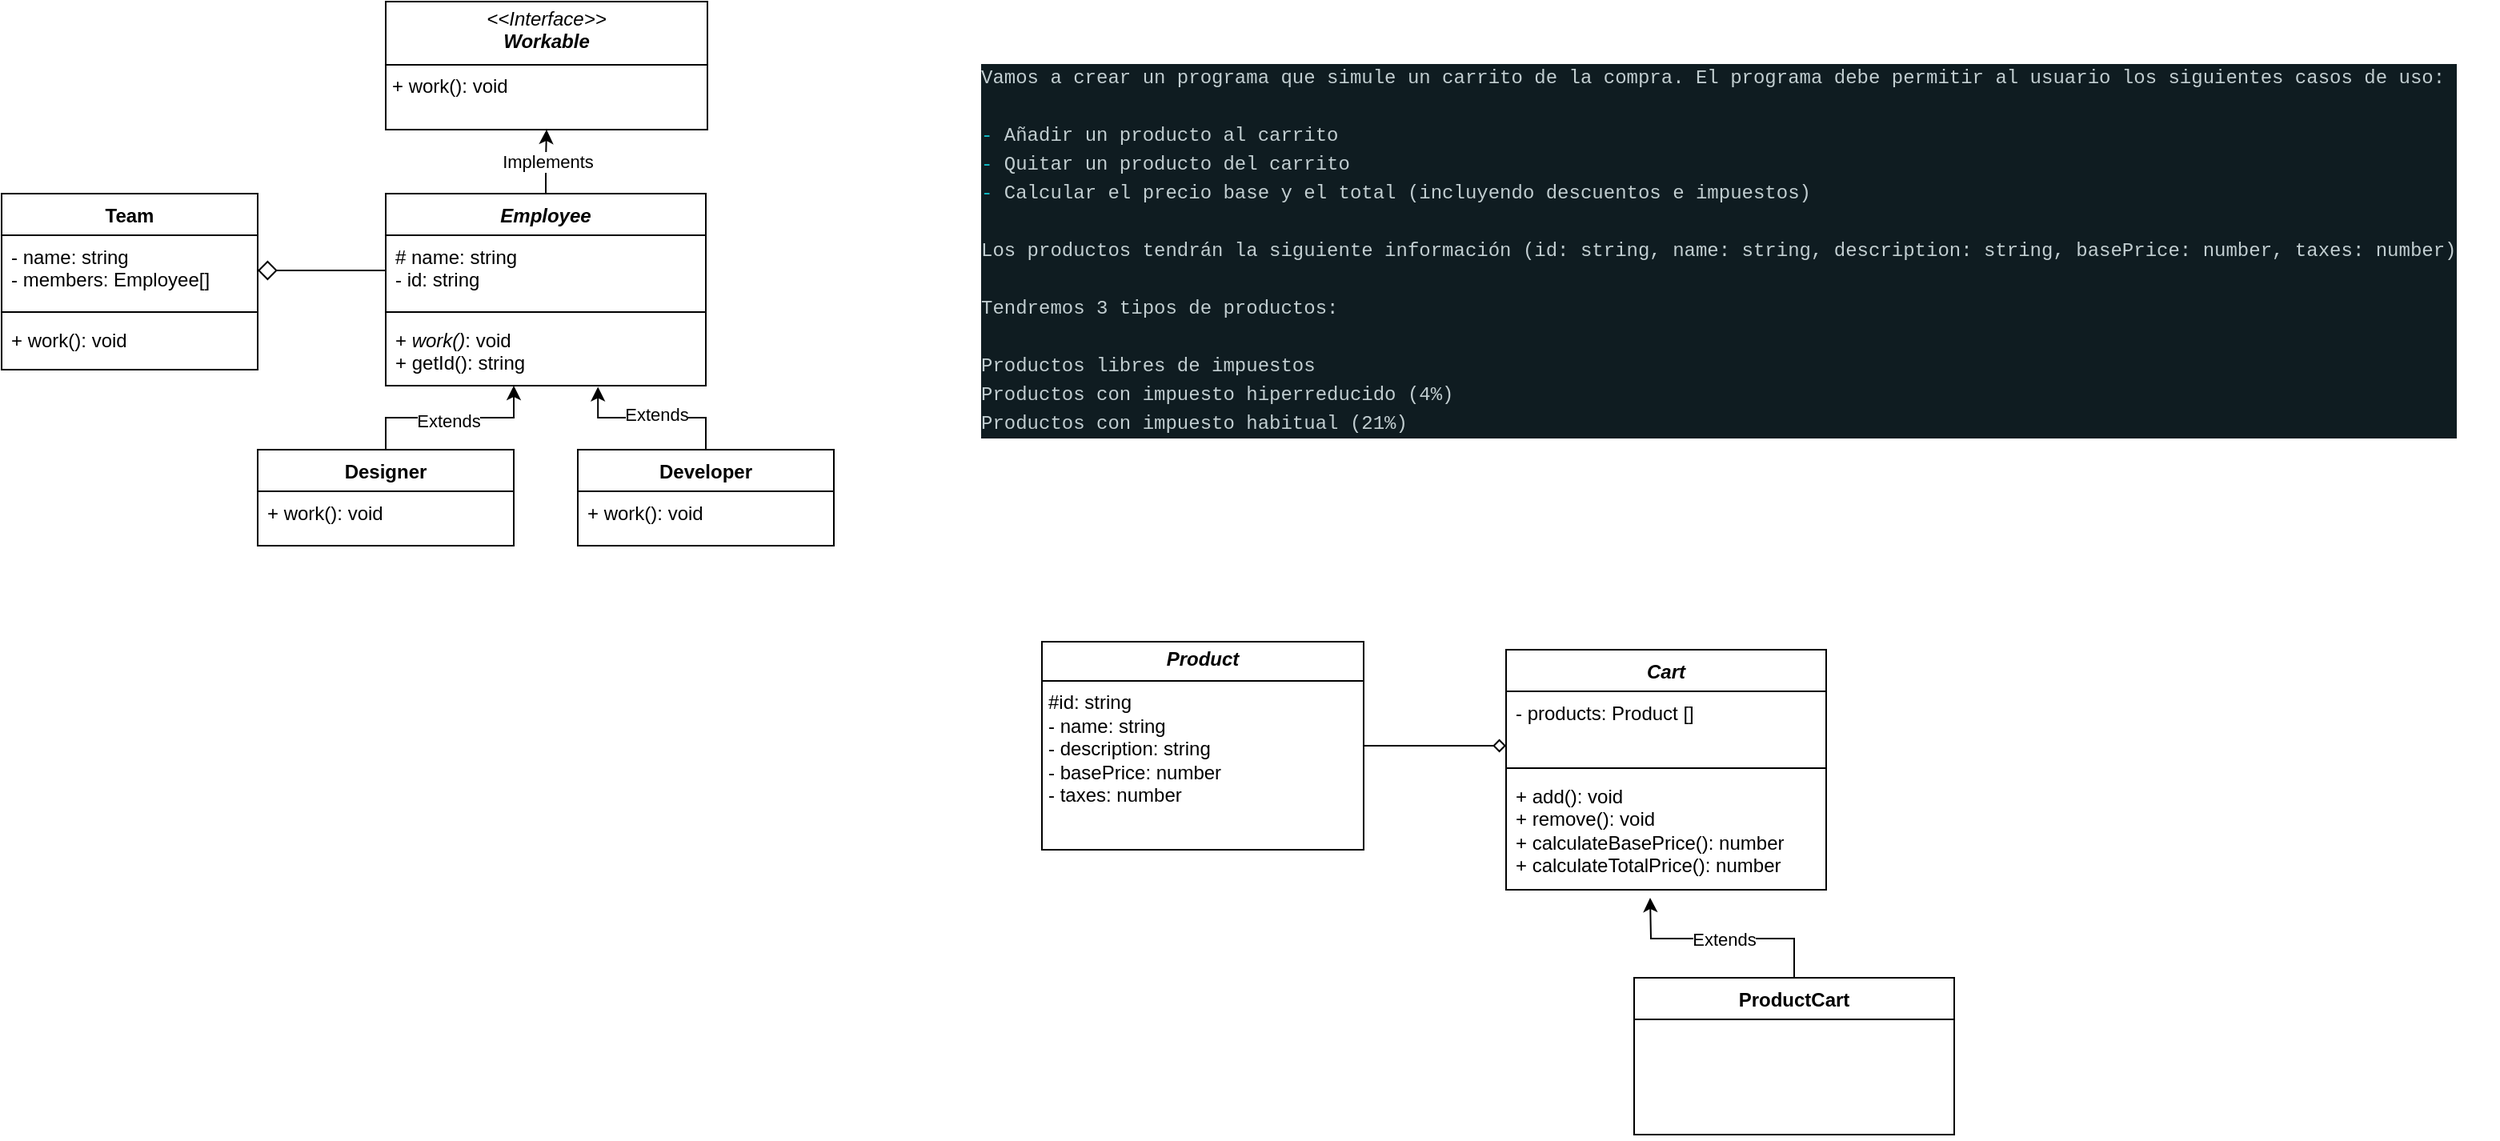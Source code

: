 <mxfile version="24.3.1" type="github">
  <diagram name="Page-1" id="pCP8gP57gu--AseNP8Vg">
    <mxGraphModel dx="1103" dy="605" grid="1" gridSize="10" guides="1" tooltips="1" connect="1" arrows="1" fold="1" page="1" pageScale="1" pageWidth="827" pageHeight="1169" math="0" shadow="0">
      <root>
        <mxCell id="0" />
        <mxCell id="1" parent="0" />
        <mxCell id="xEtByaB6mPuY0Z431jFv-1" value="&lt;p style=&quot;margin:0px;margin-top:4px;text-align:center;&quot;&gt;&lt;i&gt;&amp;lt;&amp;lt;Interface&amp;gt;&amp;gt;&lt;/i&gt;&lt;br&gt;&lt;b&gt;&lt;i&gt;Workable&lt;/i&gt;&lt;/b&gt;&lt;/p&gt;&lt;hr size=&quot;1&quot; style=&quot;border-style:solid;&quot;&gt;&lt;p style=&quot;margin:0px;margin-left:4px;&quot;&gt;&lt;span style=&quot;background-color: initial;&quot;&gt;+ work(): void&lt;/span&gt;&lt;br&gt;&lt;/p&gt;" style="verticalAlign=top;align=left;overflow=fill;html=1;whiteSpace=wrap;" parent="1" vertex="1">
          <mxGeometry x="320" y="160" width="201" height="80" as="geometry" />
        </mxCell>
        <mxCell id="xEtByaB6mPuY0Z431jFv-6" style="edgeStyle=orthogonalEdgeStyle;rounded=0;orthogonalLoop=1;jettySize=auto;html=1;entryX=0.5;entryY=1;entryDx=0;entryDy=0;" parent="1" source="xEtByaB6mPuY0Z431jFv-2" target="xEtByaB6mPuY0Z431jFv-1" edge="1">
          <mxGeometry relative="1" as="geometry" />
        </mxCell>
        <mxCell id="xEtByaB6mPuY0Z431jFv-7" value="Implements" style="edgeLabel;html=1;align=center;verticalAlign=middle;resizable=0;points=[];" parent="xEtByaB6mPuY0Z431jFv-6" vertex="1" connectable="0">
          <mxGeometry x="0.609" y="1" relative="1" as="geometry">
            <mxPoint x="1" y="12" as="offset" />
          </mxGeometry>
        </mxCell>
        <mxCell id="xEtByaB6mPuY0Z431jFv-2" value="&lt;i&gt;Employee&lt;/i&gt;" style="swimlane;fontStyle=1;align=center;verticalAlign=top;childLayout=stackLayout;horizontal=1;startSize=26;horizontalStack=0;resizeParent=1;resizeParentMax=0;resizeLast=0;collapsible=1;marginBottom=0;whiteSpace=wrap;html=1;" parent="1" vertex="1">
          <mxGeometry x="320" y="280" width="200" height="120" as="geometry" />
        </mxCell>
        <mxCell id="xEtByaB6mPuY0Z431jFv-3" value="# name: string&lt;div&gt;- id: string&lt;/div&gt;" style="text;strokeColor=none;fillColor=none;align=left;verticalAlign=top;spacingLeft=4;spacingRight=4;overflow=hidden;rotatable=0;points=[[0,0.5],[1,0.5]];portConstraint=eastwest;whiteSpace=wrap;html=1;" parent="xEtByaB6mPuY0Z431jFv-2" vertex="1">
          <mxGeometry y="26" width="200" height="44" as="geometry" />
        </mxCell>
        <mxCell id="xEtByaB6mPuY0Z431jFv-4" value="" style="line;strokeWidth=1;fillColor=none;align=left;verticalAlign=middle;spacingTop=-1;spacingLeft=3;spacingRight=3;rotatable=0;labelPosition=right;points=[];portConstraint=eastwest;strokeColor=inherit;" parent="xEtByaB6mPuY0Z431jFv-2" vertex="1">
          <mxGeometry y="70" width="200" height="8" as="geometry" />
        </mxCell>
        <mxCell id="xEtByaB6mPuY0Z431jFv-5" value="+ &lt;i&gt;work()&lt;/i&gt;: void&lt;div&gt;+ getId(): string&lt;/div&gt;" style="text;strokeColor=none;fillColor=none;align=left;verticalAlign=top;spacingLeft=4;spacingRight=4;overflow=hidden;rotatable=0;points=[[0,0.5],[1,0.5]];portConstraint=eastwest;whiteSpace=wrap;html=1;" parent="xEtByaB6mPuY0Z431jFv-2" vertex="1">
          <mxGeometry y="78" width="200" height="42" as="geometry" />
        </mxCell>
        <mxCell id="xEtByaB6mPuY0Z431jFv-8" value="Developer" style="swimlane;fontStyle=1;align=center;verticalAlign=top;childLayout=stackLayout;horizontal=1;startSize=26;horizontalStack=0;resizeParent=1;resizeParentMax=0;resizeLast=0;collapsible=1;marginBottom=0;whiteSpace=wrap;html=1;" parent="1" vertex="1">
          <mxGeometry x="440" y="440" width="160" height="60" as="geometry" />
        </mxCell>
        <mxCell id="xEtByaB6mPuY0Z431jFv-9" value="+ work(): void" style="text;strokeColor=none;fillColor=none;align=left;verticalAlign=top;spacingLeft=4;spacingRight=4;overflow=hidden;rotatable=0;points=[[0,0.5],[1,0.5]];portConstraint=eastwest;whiteSpace=wrap;html=1;" parent="xEtByaB6mPuY0Z431jFv-8" vertex="1">
          <mxGeometry y="26" width="160" height="34" as="geometry" />
        </mxCell>
        <mxCell id="xEtByaB6mPuY0Z431jFv-12" style="edgeStyle=orthogonalEdgeStyle;rounded=0;orthogonalLoop=1;jettySize=auto;html=1;entryX=0.663;entryY=1.018;entryDx=0;entryDy=0;entryPerimeter=0;" parent="1" source="xEtByaB6mPuY0Z431jFv-8" target="xEtByaB6mPuY0Z431jFv-5" edge="1">
          <mxGeometry relative="1" as="geometry" />
        </mxCell>
        <mxCell id="xEtByaB6mPuY0Z431jFv-13" value="Extends" style="edgeLabel;html=1;align=center;verticalAlign=middle;resizable=0;points=[];" parent="xEtByaB6mPuY0Z431jFv-12" vertex="1" connectable="0">
          <mxGeometry x="-0.04" y="-2" relative="1" as="geometry">
            <mxPoint as="offset" />
          </mxGeometry>
        </mxCell>
        <mxCell id="xEtByaB6mPuY0Z431jFv-14" value="Designer" style="swimlane;fontStyle=1;align=center;verticalAlign=top;childLayout=stackLayout;horizontal=1;startSize=26;horizontalStack=0;resizeParent=1;resizeParentMax=0;resizeLast=0;collapsible=1;marginBottom=0;whiteSpace=wrap;html=1;" parent="1" vertex="1">
          <mxGeometry x="240" y="440" width="160" height="60" as="geometry" />
        </mxCell>
        <mxCell id="xEtByaB6mPuY0Z431jFv-15" value="+ work(): void" style="text;strokeColor=none;fillColor=none;align=left;verticalAlign=top;spacingLeft=4;spacingRight=4;overflow=hidden;rotatable=0;points=[[0,0.5],[1,0.5]];portConstraint=eastwest;whiteSpace=wrap;html=1;" parent="xEtByaB6mPuY0Z431jFv-14" vertex="1">
          <mxGeometry y="26" width="160" height="34" as="geometry" />
        </mxCell>
        <mxCell id="xEtByaB6mPuY0Z431jFv-18" value="Team" style="swimlane;fontStyle=1;align=center;verticalAlign=top;childLayout=stackLayout;horizontal=1;startSize=26;horizontalStack=0;resizeParent=1;resizeParentMax=0;resizeLast=0;collapsible=1;marginBottom=0;whiteSpace=wrap;html=1;" parent="1" vertex="1">
          <mxGeometry x="80" y="280" width="160" height="110" as="geometry" />
        </mxCell>
        <mxCell id="xEtByaB6mPuY0Z431jFv-19" value="- name: string&lt;div&gt;- members: Employee[]&lt;/div&gt;" style="text;strokeColor=none;fillColor=none;align=left;verticalAlign=top;spacingLeft=4;spacingRight=4;overflow=hidden;rotatable=0;points=[[0,0.5],[1,0.5]];portConstraint=eastwest;whiteSpace=wrap;html=1;" parent="xEtByaB6mPuY0Z431jFv-18" vertex="1">
          <mxGeometry y="26" width="160" height="44" as="geometry" />
        </mxCell>
        <mxCell id="xEtByaB6mPuY0Z431jFv-20" value="" style="line;strokeWidth=1;fillColor=none;align=left;verticalAlign=middle;spacingTop=-1;spacingLeft=3;spacingRight=3;rotatable=0;labelPosition=right;points=[];portConstraint=eastwest;strokeColor=inherit;" parent="xEtByaB6mPuY0Z431jFv-18" vertex="1">
          <mxGeometry y="70" width="160" height="8" as="geometry" />
        </mxCell>
        <mxCell id="xEtByaB6mPuY0Z431jFv-21" value="+ work(): void" style="text;strokeColor=none;fillColor=none;align=left;verticalAlign=top;spacingLeft=4;spacingRight=4;overflow=hidden;rotatable=0;points=[[0,0.5],[1,0.5]];portConstraint=eastwest;whiteSpace=wrap;html=1;" parent="xEtByaB6mPuY0Z431jFv-18" vertex="1">
          <mxGeometry y="78" width="160" height="32" as="geometry" />
        </mxCell>
        <mxCell id="xEtByaB6mPuY0Z431jFv-26" style="edgeStyle=orthogonalEdgeStyle;rounded=0;orthogonalLoop=1;jettySize=auto;html=1;entryX=0.4;entryY=1;entryDx=0;entryDy=0;entryPerimeter=0;" parent="1" source="xEtByaB6mPuY0Z431jFv-14" target="xEtByaB6mPuY0Z431jFv-5" edge="1">
          <mxGeometry relative="1" as="geometry" />
        </mxCell>
        <mxCell id="xEtByaB6mPuY0Z431jFv-27" value="Extends" style="edgeLabel;html=1;align=center;verticalAlign=middle;resizable=0;points=[];" parent="xEtByaB6mPuY0Z431jFv-26" vertex="1" connectable="0">
          <mxGeometry x="-0.024" y="-2" relative="1" as="geometry">
            <mxPoint as="offset" />
          </mxGeometry>
        </mxCell>
        <mxCell id="xEtByaB6mPuY0Z431jFv-28" style="edgeStyle=orthogonalEdgeStyle;rounded=0;orthogonalLoop=1;jettySize=auto;html=1;exitX=0;exitY=0.5;exitDx=0;exitDy=0;entryX=1;entryY=0.5;entryDx=0;entryDy=0;endArrow=diamond;endFill=0;strokeWidth=1;endSize=10;" parent="1" source="xEtByaB6mPuY0Z431jFv-3" target="xEtByaB6mPuY0Z431jFv-19" edge="1">
          <mxGeometry relative="1" as="geometry" />
        </mxCell>
        <mxCell id="bY8z7Jvjd4us4o7hZ8jq-2" value="&lt;div style=&quot;color: rgb(194, 206, 209); background-color: rgb(15, 28, 33); font-family: Menlo, Monaco, &amp;quot;Courier New&amp;quot;, monospace; line-height: 18px; white-space-collapse: preserve;&quot;&gt;&lt;div&gt;Vamos a crear un programa que simule un carrito de la compra. El programa debe permitir al usuario los siguientes casos de uso:&lt;/div&gt;&lt;br&gt;&lt;div&gt;&lt;span style=&quot;color: #10bdc9;&quot;&gt;-&lt;/span&gt; Añadir un producto al carrito&lt;/div&gt;&lt;div&gt;&lt;span style=&quot;color: #10bdc9;&quot;&gt;-&lt;/span&gt; Quitar un producto del carrito&lt;/div&gt;&lt;div&gt;&lt;span style=&quot;color: #10bdc9;&quot;&gt;-&lt;/span&gt; Calcular el precio base y el total (incluyendo descuentos e impuestos)&lt;/div&gt;&lt;br&gt;&lt;div&gt;Los productos tendrán la siguiente información (id: string, name: string, description: string, basePrice: number, taxes: number)&lt;/div&gt;&lt;br&gt;&lt;div&gt;Tendremos 3 tipos de productos:&lt;/div&gt;&lt;br&gt;&lt;div&gt;Productos libres de impuestos&lt;/div&gt;&lt;div&gt;Productos con impuesto hiperreducido (4%)&lt;/div&gt;&lt;div style=&quot;&quot;&gt;Productos con impuesto habitual (21%)&lt;/div&gt;&lt;/div&gt;" style="text;html=1;align=left;verticalAlign=middle;resizable=0;points=[];autosize=1;strokeColor=none;fillColor=none;" vertex="1" parent="1">
          <mxGeometry x="690" y="190" width="950" height="250" as="geometry" />
        </mxCell>
        <mxCell id="bY8z7Jvjd4us4o7hZ8jq-3" value="&lt;p style=&quot;margin:0px;margin-top:4px;text-align:center;&quot;&gt;&lt;b&gt;&lt;i&gt;Product&lt;/i&gt;&lt;/b&gt;&lt;/p&gt;&lt;hr size=&quot;1&quot; style=&quot;border-style:solid;&quot;&gt;&lt;p style=&quot;margin:0px;margin-left:4px;&quot;&gt;&lt;span style=&quot;background-color: initial;&quot;&gt;#id: string&lt;/span&gt;&lt;br&gt;&lt;/p&gt;&lt;p style=&quot;margin:0px;margin-left:4px;&quot;&gt;&lt;span style=&quot;background-color: initial;&quot;&gt;- name: string&lt;/span&gt;&lt;/p&gt;&lt;p style=&quot;margin:0px;margin-left:4px;&quot;&gt;&lt;span style=&quot;background-color: initial;&quot;&gt;- description: string&lt;/span&gt;&lt;/p&gt;&lt;p style=&quot;margin:0px;margin-left:4px;&quot;&gt;&lt;span style=&quot;background-color: initial;&quot;&gt;- basePrice: number&lt;/span&gt;&lt;/p&gt;&lt;p style=&quot;margin:0px;margin-left:4px;&quot;&gt;&lt;span style=&quot;background-color: initial;&quot;&gt;- taxes: number&lt;/span&gt;&lt;/p&gt;&lt;p style=&quot;margin:0px;margin-left:4px;&quot;&gt;&lt;span style=&quot;background-color: initial;&quot;&gt;&lt;br&gt;&lt;/span&gt;&lt;/p&gt;" style="verticalAlign=top;align=left;overflow=fill;html=1;whiteSpace=wrap;" vertex="1" parent="1">
          <mxGeometry x="730" y="560" width="201" height="130" as="geometry" />
        </mxCell>
        <mxCell id="bY8z7Jvjd4us4o7hZ8jq-4" value="&lt;i&gt;Cart&lt;/i&gt;" style="swimlane;fontStyle=1;align=center;verticalAlign=top;childLayout=stackLayout;horizontal=1;startSize=26;horizontalStack=0;resizeParent=1;resizeParentMax=0;resizeLast=0;collapsible=1;marginBottom=0;whiteSpace=wrap;html=1;" vertex="1" parent="1">
          <mxGeometry x="1020" y="565" width="200" height="150" as="geometry" />
        </mxCell>
        <mxCell id="bY8z7Jvjd4us4o7hZ8jq-5" value="&lt;div&gt;- products: Product []&lt;/div&gt;" style="text;strokeColor=none;fillColor=none;align=left;verticalAlign=top;spacingLeft=4;spacingRight=4;overflow=hidden;rotatable=0;points=[[0,0.5],[1,0.5]];portConstraint=eastwest;whiteSpace=wrap;html=1;" vertex="1" parent="bY8z7Jvjd4us4o7hZ8jq-4">
          <mxGeometry y="26" width="200" height="44" as="geometry" />
        </mxCell>
        <mxCell id="bY8z7Jvjd4us4o7hZ8jq-6" value="" style="line;strokeWidth=1;fillColor=none;align=left;verticalAlign=middle;spacingTop=-1;spacingLeft=3;spacingRight=3;rotatable=0;labelPosition=right;points=[];portConstraint=eastwest;strokeColor=inherit;" vertex="1" parent="bY8z7Jvjd4us4o7hZ8jq-4">
          <mxGeometry y="70" width="200" height="8" as="geometry" />
        </mxCell>
        <mxCell id="bY8z7Jvjd4us4o7hZ8jq-7" value="+ add(): void&lt;div&gt;+ remove(): void&lt;/div&gt;&lt;div&gt;+ calculateBasePrice(): number&lt;br&gt;&lt;/div&gt;&lt;div&gt;+ calculateTotalPrice(): number&lt;/div&gt;" style="text;strokeColor=none;fillColor=none;align=left;verticalAlign=top;spacingLeft=4;spacingRight=4;overflow=hidden;rotatable=0;points=[[0,0.5],[1,0.5]];portConstraint=eastwest;whiteSpace=wrap;html=1;" vertex="1" parent="bY8z7Jvjd4us4o7hZ8jq-4">
          <mxGeometry y="78" width="200" height="72" as="geometry" />
        </mxCell>
        <mxCell id="bY8z7Jvjd4us4o7hZ8jq-8" style="edgeStyle=orthogonalEdgeStyle;rounded=0;orthogonalLoop=1;jettySize=auto;html=1;entryX=0;entryY=0.773;entryDx=0;entryDy=0;entryPerimeter=0;endArrow=diamond;endFill=0;" edge="1" parent="1" source="bY8z7Jvjd4us4o7hZ8jq-3" target="bY8z7Jvjd4us4o7hZ8jq-5">
          <mxGeometry relative="1" as="geometry" />
        </mxCell>
        <mxCell id="bY8z7Jvjd4us4o7hZ8jq-10" value="ProductCart" style="swimlane;fontStyle=1;align=center;verticalAlign=top;childLayout=stackLayout;horizontal=1;startSize=26;horizontalStack=0;resizeParent=1;resizeParentMax=0;resizeLast=0;collapsible=1;marginBottom=0;whiteSpace=wrap;html=1;" vertex="1" parent="1">
          <mxGeometry x="1100" y="770" width="200" height="98" as="geometry" />
        </mxCell>
        <mxCell id="bY8z7Jvjd4us4o7hZ8jq-13" value="&lt;div&gt;&lt;br&gt;&lt;/div&gt;" style="text;strokeColor=none;fillColor=none;align=left;verticalAlign=top;spacingLeft=4;spacingRight=4;overflow=hidden;rotatable=0;points=[[0,0.5],[1,0.5]];portConstraint=eastwest;whiteSpace=wrap;html=1;" vertex="1" parent="bY8z7Jvjd4us4o7hZ8jq-10">
          <mxGeometry y="26" width="200" height="72" as="geometry" />
        </mxCell>
        <mxCell id="bY8z7Jvjd4us4o7hZ8jq-16" style="edgeStyle=orthogonalEdgeStyle;rounded=0;orthogonalLoop=1;jettySize=auto;html=1;exitX=0.5;exitY=0;exitDx=0;exitDy=0;" edge="1" parent="1" source="bY8z7Jvjd4us4o7hZ8jq-10">
          <mxGeometry relative="1" as="geometry">
            <mxPoint x="1110" y="720" as="targetPoint" />
          </mxGeometry>
        </mxCell>
        <mxCell id="bY8z7Jvjd4us4o7hZ8jq-17" value="Extends" style="edgeLabel;html=1;align=center;verticalAlign=middle;resizable=0;points=[];" vertex="1" connectable="0" parent="bY8z7Jvjd4us4o7hZ8jq-16">
          <mxGeometry x="-0.018" relative="1" as="geometry">
            <mxPoint as="offset" />
          </mxGeometry>
        </mxCell>
      </root>
    </mxGraphModel>
  </diagram>
</mxfile>
